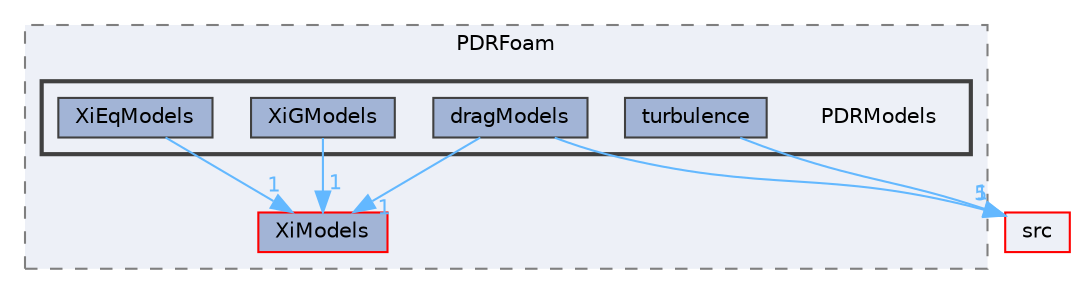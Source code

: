 digraph "applications/solvers/combustion/PDRFoam/PDRModels"
{
 // LATEX_PDF_SIZE
  bgcolor="transparent";
  edge [fontname=Helvetica,fontsize=10,labelfontname=Helvetica,labelfontsize=10];
  node [fontname=Helvetica,fontsize=10,shape=box,height=0.2,width=0.4];
  compound=true
  subgraph clusterdir_7013a7587984e010384a3ad956d16510 {
    graph [ bgcolor="#edf0f7", pencolor="grey50", label="PDRFoam", fontname=Helvetica,fontsize=10 style="filled,dashed", URL="dir_7013a7587984e010384a3ad956d16510.html",tooltip=""]
  dir_875d300f7c06ad3c5c9e587b64daa300 [label="XiModels", fillcolor="#a2b4d6", color="red", style="filled", URL="dir_875d300f7c06ad3c5c9e587b64daa300.html",tooltip=""];
  subgraph clusterdir_f1651a0ed0bf74a29170ecd2526abc49 {
    graph [ bgcolor="#edf0f7", pencolor="grey25", label="", fontname=Helvetica,fontsize=10 style="filled,bold", URL="dir_f1651a0ed0bf74a29170ecd2526abc49.html",tooltip=""]
    dir_f1651a0ed0bf74a29170ecd2526abc49 [shape=plaintext, label="PDRModels"];
  dir_c833b6868a1136272de6782c3a4b48f1 [label="dragModels", fillcolor="#a2b4d6", color="grey25", style="filled", URL="dir_c833b6868a1136272de6782c3a4b48f1.html",tooltip=""];
  dir_a7eccf1ee2e1fdb798fc80065c36c3f7 [label="turbulence", fillcolor="#a2b4d6", color="grey25", style="filled", URL="dir_a7eccf1ee2e1fdb798fc80065c36c3f7.html",tooltip=""];
  dir_41f73f04d76a13fbe764809830efb673 [label="XiEqModels", fillcolor="#a2b4d6", color="grey25", style="filled", URL="dir_41f73f04d76a13fbe764809830efb673.html",tooltip=""];
  dir_bb04452f6584ce1df50b2a705152ed87 [label="XiGModels", fillcolor="#a2b4d6", color="grey25", style="filled", URL="dir_bb04452f6584ce1df50b2a705152ed87.html",tooltip=""];
  }
  }
  dir_68267d1309a1af8e8297ef4c3efbcdba [label="src", fillcolor="#edf0f7", color="red", style="filled", URL="dir_68267d1309a1af8e8297ef4c3efbcdba.html",tooltip=""];
  dir_c833b6868a1136272de6782c3a4b48f1->dir_875d300f7c06ad3c5c9e587b64daa300 [headlabel="1", labeldistance=1.5 headhref="dir_001042_004442.html" href="dir_001042_004442.html" color="steelblue1" fontcolor="steelblue1"];
  dir_c833b6868a1136272de6782c3a4b48f1->dir_68267d1309a1af8e8297ef4c3efbcdba [headlabel="5", labeldistance=1.5 headhref="dir_001042_003729.html" href="dir_001042_003729.html" color="steelblue1" fontcolor="steelblue1"];
  dir_a7eccf1ee2e1fdb798fc80065c36c3f7->dir_68267d1309a1af8e8297ef4c3efbcdba [headlabel="1", labeldistance=1.5 headhref="dir_004134_003729.html" href="dir_004134_003729.html" color="steelblue1" fontcolor="steelblue1"];
  dir_41f73f04d76a13fbe764809830efb673->dir_875d300f7c06ad3c5c9e587b64daa300 [headlabel="1", labeldistance=1.5 headhref="dir_004435_004442.html" href="dir_004435_004442.html" color="steelblue1" fontcolor="steelblue1"];
  dir_bb04452f6584ce1df50b2a705152ed87->dir_875d300f7c06ad3c5c9e587b64daa300 [headlabel="1", labeldistance=1.5 headhref="dir_004439_004442.html" href="dir_004439_004442.html" color="steelblue1" fontcolor="steelblue1"];
}
